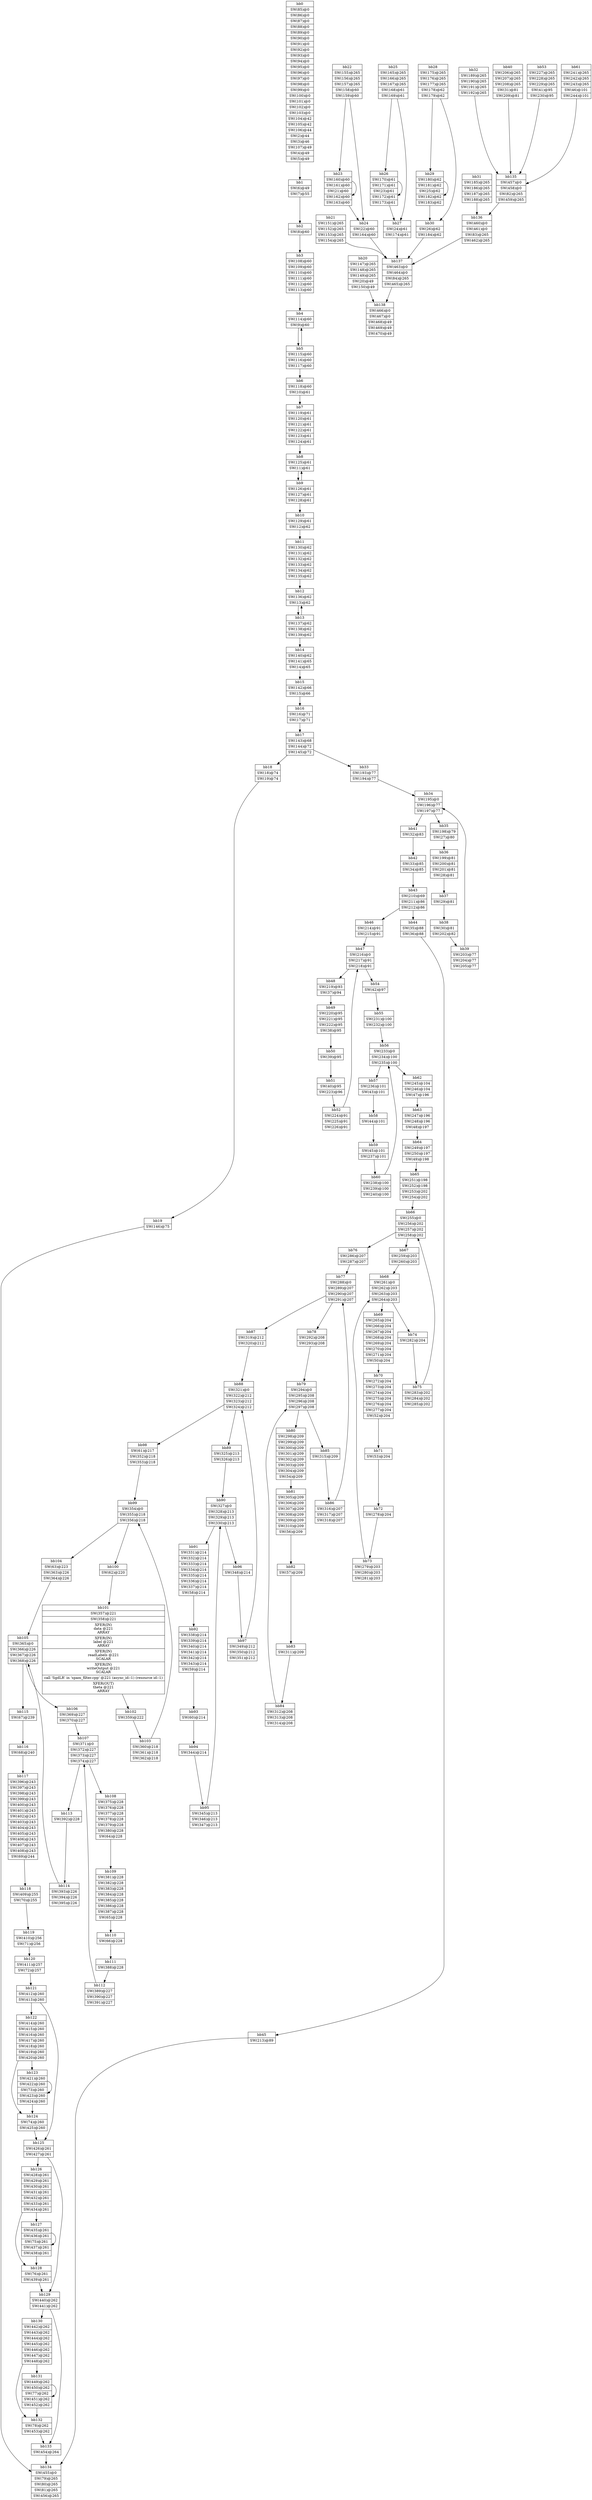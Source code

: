 digraph CDFG {
node [shape=record];
bb0 [shape=record, label = "{bb0|<x0x473a7f0>SW(85)@0\n|<x0x473a9a0>SW(86)@0\n|<x0x473c210>SW(87)@0\n|<x0x473c340>SW(88)@0\n|<x0x473c4f0>SW(89)@0\n|<x0x4739410>SW(90)@0\n|<x0x4739540>SW(91)@0\n|<x0x47396d0>SW(92)@0\n|<x0x4739800>SW(93)@0\n|<x0x473ce80>SW(94)@0\n|<x0x473cf90>SW(95)@0\n|<x0x473d0a0>SW(96)@0\n|<x0x473d190>SW(97)@0\n|<x0x473d280>SW(98)@0\n|<x0x473d370>SW(99)@0\n|<x0x473d460>SW(100)@0\n|<x0x473d550>SW(101)@0\n|<x0x473d640>SW(102)@0\n|<x0x473d7e0>SW(103)@0\n|<x0x473d980>SW(104)@42\n|<x0x473db50>SW(105)@42\n|<x0x473dc20>SW(106)@44\n|<x0x471b720>SW(2)@44\n|<x0x471bca0>SW(3)@46\n|<x0x473dd70>SW(107)@49\n|<x0x471bdf0>SW(4)@49\n|<x0x471bf60>SW(5)@49\n}"];
bb1 [shape=record, label = "{bb1|<x0x471c1a0>SW(6)@49\n|<x0x471c3f0>SW(7)@55\n}"];
bb2 [shape=record, label = "{bb2|<x0x471c6f0>SW(8)@60\n}"];
bb3 [shape=record, label = "{bb3|<x0x473e5a0>SW(108)@60\n|<x0x473e6f0>SW(109)@60\n|<x0x473ed70>SW(110)@60\n|<x0x473ef50>SW(111)@60\n|<x0x473e800>SW(112)@60\n|<x0x473ea00>SW(113)@60\n}"];
bb4 [shape=record, label = "{bb4|<x0x473f2e0>SW(114)@60\n|<x0x471c980>SW(9)@60\n}"];
bb5 [shape=record, label = "{bb5|<x0x473f520>SW(115)@60\n|<x0x473f610>SW(116)@60\n|<x0x473f7e0>SW(117)@60\n}"];
bb6 [shape=record, label = "{bb6|<x0x473fb00>SW(118)@60\n|<x0x471cd20>SW(10)@61\n}"];
bb7 [shape=record, label = "{bb7|<x0x473fe90>SW(119)@61\n|<x0x4740060>SW(120)@61\n|<x0x4740230>SW(121)@61\n|<x0x4740410>SW(122)@61\n|<x0x47405e0>SW(123)@61\n|<x0x4740fb0>SW(124)@61\n}"];
bb8 [shape=record, label = "{bb8|<x0x473f110>SW(125)@61\n|<x0x471d030>SW(11)@61\n}"];
bb9 [shape=record, label = "{bb9|<x0x4740bc0>SW(126)@61\n|<x0x4741630>SW(127)@61\n|<x0x4741720>SW(128)@61\n}"];
bb10 [shape=record, label = "{bb10|<x0x4741960>SW(129)@61\n|<x0x471d370>SW(12)@62\n}"];
bb11 [shape=record, label = "{bb11|<x0x4741bd0>SW(130)@62\n|<x0x4741da0>SW(131)@62\n|<x0x4741f70>SW(132)@62\n|<x0x4742150>SW(133)@62\n|<x0x4742240>SW(134)@62\n|<x0x4742330>SW(135)@62\n}"];
bb12 [shape=record, label = "{bb12|<x0x4742640>SW(136)@62\n|<x0x471d550>SW(13)@62\n}"];
bb13 [shape=record, label = "{bb13|<x0x47429a0>SW(137)@62\n|<x0x4742ba0>SW(138)@62\n|<x0x4742d80>SW(139)@62\n}"];
bb14 [shape=record, label = "{bb14|<x0x4742f60>SW(140)@62\n|<x0x4743170>SW(141)@65\n|<x0x471d890>SW(14)@65\n}"];
bb15 [shape=record, label = "{bb15|<x0x4743980>SW(142)@66\n|<x0x471dc70>SW(15)@66\n}"];
bb16 [shape=record, label = "{bb16|<x0x471ddd0>SW(16)@71\n|<x0x471df20>SW(17)@71\n}"];
bb17 [shape=record, label = "{bb17|<x0x4740910>SW(143)@68\n|<x0x4744330>SW(144)@72\n|<x0x47444f0>SW(145)@72\n}"];
bb18 [shape=record, label = "{bb18|<x0x471e1b0>SW(18)@74\n|<x0x471e3b0>SW(19)@74\n}"];
bb19 [shape=record, label = "{bb19|<x0x47448e0>SW(146)@75\n}"];
bb20 [shape=record, label = "{bb20|<x0x4744bf0>SW(147)@265\n|<x0x4744dd0>SW(148)@265\n|<x0x4745770>SW(149)@265\n|<x0x471e710>SW(20)@49\n|<x0x4744ec0>SW(150)@49\n}"];
bb21 [shape=record, label = "{bb21|<x0x47451d0>SW(151)@265\n|<x0x47453b0>SW(152)@265\n|<x0x4745580>SW(153)@265\n|<x0x4745e60>SW(154)@265\n}"];
bb22 [shape=record, label = "{bb22|<x0x4746080>SW(155)@265\n|<x0x4746170>SW(156)@265\n|<x0x4746260>SW(157)@265\n|<x0x4746350>SW(158)@60\n|<x0x4746520>SW(159)@60\n}"];
bb23 [shape=record, label = "{bb23|<x0x4746840>SW(160)@60\n|<x0x4746930>SW(161)@60\n|<x0x471e9b0>SW(21)@60\n|<x0x4746a50>SW(162)@60\n|<x0x4746b40>SW(163)@60\n}"];
bb24 [shape=record, label = "{bb24|<x0x471ec30>SW(22)@60\n|<x0x4746e90>SW(164)@60\n}"];
bb25 [shape=record, label = "{bb25|<x0x47471a0>SW(165)@265\n|<x0x4747380>SW(166)@265\n|<x0x4747550>SW(167)@265\n|<x0x4747610>SW(168)@61\n|<x0x47477a0>SW(169)@61\n}"];
bb26 [shape=record, label = "{bb26|<x0x4747aa0>SW(170)@61\n|<x0x4748130>SW(171)@61\n|<x0x471efa0>SW(23)@61\n|<x0x4748250>SW(172)@61\n|<x0x4748340>SW(173)@61\n}"];
bb27 [shape=record, label = "{bb27|<x0x471f1f0>SW(24)@61\n|<x0x47485b0>SW(174)@61\n}"];
bb28 [shape=record, label = "{bb28|<x0x47487f0>SW(175)@265\n|<x0x47489d0>SW(176)@265\n|<x0x4748ba0>SW(177)@265\n|<x0x4748c90>SW(178)@62\n|<x0x4748d80>SW(179)@62\n}"];
bb29 [shape=record, label = "{bb29|<x0x4748fc0>SW(180)@62\n|<x0x47491b0>SW(181)@62\n|<x0x471f4d0>SW(25)@62\n|<x0x47493e0>SW(182)@62\n|<x0x47495c0>SW(183)@62\n}"];
bb30 [shape=record, label = "{bb30|<x0x471f750>SW(26)@62\n|<x0x4749680>SW(184)@62\n}"];
bb31 [shape=record, label = "{bb31|<x0x4749900>SW(185)@265\n|<x0x4749ac0>SW(186)@265\n|<x0x4749c90>SW(187)@265\n|<x0x474a7d0>SW(188)@265\n}"];
bb32 [shape=record, label = "{bb32|<x0x4743bc0>SW(189)@265\n|<x0x4743da0>SW(190)@265\n|<x0x4743f70>SW(191)@265\n|<x0x4744140>SW(192)@265\n}"];
bb33 [shape=record, label = "{bb33|<x0x474b9b0>SW(193)@77\n|<x0x474bb40>SW(194)@77\n}"];
bb34 [shape=record, label = "{bb34|<x0x474bc80>SW(195)@0\n|<x0x474be20>SW(196)@77\n|<x0x474c020>SW(197)@77\n}"];
bb35 [shape=record, label = "{bb35|<x0x474c320>SW(198)@79\n|<x0x47202f0>SW(27)@80\n}"];
bb36 [shape=record, label = "{bb36|<x0x474cee0>SW(199)@81\n|<x0x474cfd0>SW(200)@81\n|<x0x474d0c0>SW(201)@81\n|<x0x47205e0>SW(28)@81\n}"];
bb37 [shape=record, label = "{bb37|<x0x4720740>SW(29)@81\n}"];
bb38 [shape=record, label = "{bb38|<x0x47208a0>SW(30)@81\n|<x0x474d4e0>SW(202)@82\n}"];
bb39 [shape=record, label = "{bb39|<x0x474d7f0>SW(203)@77\n|<x0x474d8e0>SW(204)@77\n|<x0x474d9d0>SW(205)@77\n}"];
bb40 [shape=record, label = "{bb40|<x0x474dc10>SW(206)@265\n|<x0x474ddf0>SW(207)@265\n|<x0x474dfc0>SW(208)@265\n|<x0x4720bc0>SW(31)@81\n|<x0x474e1c0>SW(209)@81\n}"];
bb41 [shape=record, label = "{bb41|<x0x4720e40>SW(32)@83\n}"];
bb42 [shape=record, label = "{bb42|<x0x4721030>SW(33)@85\n|<x0x4721210>SW(34)@85\n}"];
bb43 [shape=record, label = "{bb43|<x0x474e800>SW(210)@69\n|<x0x474ea10>SW(211)@86\n|<x0x474ebf0>SW(212)@86\n}"];
bb44 [shape=record, label = "{bb44|<x0x4721590>SW(35)@88\n|<x0x47216d0>SW(36)@88\n}"];
bb45 [shape=record, label = "{bb45|<x0x474f190>SW(213)@89\n}"];
bb46 [shape=record, label = "{bb46|<x0x474f3d0>SW(214)@91\n|<x0x474f5d0>SW(215)@91\n}"];
bb47 [shape=record, label = "{bb47|<x0x474f8e0>SW(216)@0\n|<x0x474f9d0>SW(217)@91\n|<x0x474fac0>SW(218)@91\n}"];
bb48 [shape=record, label = "{bb48|<x0x474fd00>SW(219)@93\n|<x0x4721a30>SW(37)@94\n}"];
bb49 [shape=record, label = "{bb49|<x0x4750080>SW(220)@95\n|<x0x4750250>SW(221)@95\n|<x0x4750450>SW(222)@95\n|<x0x4721dd0>SW(38)@95\n}"];
bb50 [shape=record, label = "{bb50|<x0x4722060>SW(39)@95\n}"];
bb51 [shape=record, label = "{bb51|<x0x4722920>SW(40)@95\n|<x0x4750950>SW(223)@96\n}"];
bb52 [shape=record, label = "{bb52|<x0x4750c60>SW(224)@91\n|<x0x4750e30>SW(225)@91\n|<x0x47514d0>SW(226)@91\n}"];
bb53 [shape=record, label = "{bb53|<x0x4751710>SW(227)@265\n|<x0x4751800>SW(228)@265\n|<x0x47518f0>SW(229)@265\n|<x0x4722b20>SW(41)@95\n|<x0x4751a10>SW(230)@95\n}"];
bb54 [shape=record, label = "{bb54|<x0x4722c80>SW(42)@97\n}"];
bb55 [shape=record, label = "{bb55|<x0x4751ea0>SW(231)@100\n|<x0x4751f90>SW(232)@100\n}"];
bb56 [shape=record, label = "{bb56|<x0x47521d0>SW(233)@0\n|<x0x4752370>SW(234)@100\n|<x0x4752510>SW(235)@100\n}"];
bb57 [shape=record, label = "{bb57|<x0x4752830>SW(236)@101\n|<x0x4722f20>SW(43)@101\n}"];
bb58 [shape=record, label = "{bb58|<x0x47231d0>SW(44)@101\n}"];
bb59 [shape=record, label = "{bb59|<x0x4723330>SW(45)@101\n|<x0x4752d60>SW(237)@101\n}"];
bb60 [shape=record, label = "{bb60|<x0x4753070>SW(238)@100\n|<x0x4753230>SW(239)@100\n|<x0x47537a0>SW(240)@100\n}"];
bb61 [shape=record, label = "{bb61|<x0x4753a80>SW(241)@265\n|<x0x4753b70>SW(242)@265\n|<x0x4753c60>SW(243)@265\n|<x0x4723530>SW(46)@101\n|<x0x4753e60>SW(244)@101\n}"];
bb62 [shape=record, label = "{bb62|<x0x4754170>SW(245)@104\n|<x0x4754380>SW(246)@104\n|<x0x47237b0>SW(47)@196\n}"];
bb63 [shape=record, label = "{bb63|<x0x47545f0>SW(247)@196\n|<x0x47547d0>SW(248)@196\n|<x0x4723ac0>SW(48)@197\n}"];
bb64 [shape=record, label = "{bb64|<x0x4757b00>SW(249)@197\n|<x0x4757ce0>SW(250)@197\n|<x0x4723dc0>SW(49)@198\n}"];
bb65 [shape=record, label = "{bb65|<x0x4754ce0>SW(251)@198\n|<x0x4754da0>SW(252)@198\n|<x0x4754f30>SW(253)@202\n|<x0x4755130>SW(254)@202\n}"];
bb66 [shape=record, label = "{bb66|<x0x4755440>SW(255)@0\n|<x0x474a950>SW(256)@202\n|<x0x474aad0>SW(257)@202\n|<x0x474aca0>SW(258)@202\n}"];
bb67 [shape=record, label = "{bb67|<x0x474afc0>SW(259)@203\n|<x0x474b1c0>SW(260)@203\n}"];
bb68 [shape=record, label = "{bb68|<x0x474b4d0>SW(261)@0\n|<x0x474b670>SW(262)@203\n|<x0x47581d0>SW(263)@203\n|<x0x4758290>SW(264)@203\n}"];
bb69 [shape=record, label = "{bb69|<x0x47584d0>SW(265)@204\n|<x0x47585c0>SW(266)@204\n|<x0x47586b0>SW(267)@204\n|<x0x47588a0>SW(268)@204\n|<x0x4758a70>SW(269)@204\n|<x0x4758c40>SW(270)@204\n|<x0x4758d30>SW(271)@204\n|<x0x4724090>SW(50)@204\n}"];
bb70 [shape=record, label = "{bb70|<x0x4758fa0>SW(272)@204\n|<x0x4759130>SW(273)@204\n|<x0x47592f0>SW(274)@204\n|<x0x4759550>SW(275)@204\n|<x0x47596e0>SW(276)@204\n|<x0x475a0b0>SW(277)@204\n|<x0x4724ea0>SW(52)@204\n}"];
bb71 [shape=record, label = "{bb71|<x0x4725010>SW(53)@204\n}"];
bb72 [shape=record, label = "{bb72|<x0x4759b70>SW(278)@204\n}"];
bb73 [shape=record, label = "{bb73|<x0x4759e80>SW(279)@203\n|<x0x475a220>SW(280)@203\n|<x0x475a310>SW(281)@203\n}"];
bb74 [shape=record, label = "{bb74|<x0x475a550>SW(282)@204\n}"];
bb75 [shape=record, label = "{bb75|<x0x475a790>SW(283)@202\n|<x0x475a960>SW(284)@202\n|<x0x475ab60>SW(285)@202\n}"];
bb76 [shape=record, label = "{bb76|<x0x475ae80>SW(286)@207\n|<x0x475af70>SW(287)@207\n}"];
bb77 [shape=record, label = "{bb77|<x0x475b280>SW(288)@0\n|<x0x475b420>SW(289)@207\n|<x0x475b5c0>SW(290)@207\n|<x0x475b790>SW(291)@207\n}"];
bb78 [shape=record, label = "{bb78|<x0x475bab0>SW(292)@208\n|<x0x475bcb0>SW(293)@208\n}"];
bb79 [shape=record, label = "{bb79|<x0x475bfc0>SW(294)@0\n|<x0x475c160>SW(295)@208\n|<x0x475c880>SW(296)@208\n|<x0x475c970>SW(297)@208\n}"];
bb80 [shape=record, label = "{bb80|<x0x475cbb0>SW(298)@209\n|<x0x475cca0>SW(299)@209\n|<x0x475cd90>SW(300)@209\n|<x0x475cf80>SW(301)@209\n|<x0x475d150>SW(302)@209\n|<x0x475d320>SW(303)@209\n|<x0x475d410>SW(304)@209\n|<x0x4725670>SW(54)@209\n}"];
bb81 [shape=record, label = "{bb81|<x0x475d680>SW(305)@209\n|<x0x475d810>SW(306)@209\n|<x0x475d9a0>SW(307)@209\n|<x0x475dc60>SW(308)@209\n|<x0x475ddb0>SW(309)@209\n|<x0x475e780>SW(310)@209\n|<x0x4725b10>SW(56)@209\n}"];
bb82 [shape=record, label = "{bb82|<x0x4725c80>SW(57)@209\n}"];
bb83 [shape=record, label = "{bb83|<x0x475e150>SW(311)@209\n}"];
bb84 [shape=record, label = "{bb84|<x0x475e460>SW(312)@208\n|<x0x475ed70>SW(313)@208\n|<x0x475ee60>SW(314)@208\n}"];
bb85 [shape=record, label = "{bb85|<x0x475f0a0>SW(315)@209\n}"];
bb86 [shape=record, label = "{bb86|<x0x475f2e0>SW(316)@207\n|<x0x475f4b0>SW(317)@207\n|<x0x475f6b0>SW(318)@207\n}"];
bb87 [shape=record, label = "{bb87|<x0x475f9d0>SW(319)@212\n|<x0x475fac0>SW(320)@212\n}"];
bb88 [shape=record, label = "{bb88|<x0x475fdd0>SW(321)@0\n|<x0x475ff70>SW(322)@212\n|<x0x4760110>SW(323)@212\n|<x0x47602e0>SW(324)@212\n}"];
bb89 [shape=record, label = "{bb89|<x0x4760600>SW(325)@213\n|<x0x4760800>SW(326)@213\n}"];
bb90 [shape=record, label = "{bb90|<x0x4760b10>SW(327)@0\n|<x0x4760bd0>SW(328)@213\n|<x0x47613e0>SW(329)@213\n|<x0x47614d0>SW(330)@213\n}"];
bb91 [shape=record, label = "{bb91|<x0x4761710>SW(331)@214\n|<x0x4761800>SW(332)@214\n|<x0x47618f0>SW(333)@214\n|<x0x4761ae0>SW(334)@214\n|<x0x4761cb0>SW(335)@214\n|<x0x4761e80>SW(336)@214\n|<x0x4761f70>SW(337)@214\n|<x0x4726490>SW(58)@214\n}"];
bb92 [shape=record, label = "{bb92|<x0x47621e0>SW(338)@214\n|<x0x47623b0>SW(339)@214\n|<x0x4762570>SW(340)@214\n|<x0x4762740>SW(341)@214\n|<x0x4762910>SW(342)@214\n|<x0x4762b10>SW(343)@214\n|<x0x4726840>SW(59)@214\n}"];
bb93 [shape=record, label = "{bb93|<x0x4726ac0>SW(60)@214\n}"];
bb94 [shape=record, label = "{bb94|<x0x4762ed0>SW(344)@214\n}"];
bb95 [shape=record, label = "{bb95|<x0x47631e0>SW(345)@213\n|<x0x47638c0>SW(346)@213\n|<x0x47639b0>SW(347)@213\n}"];
bb96 [shape=record, label = "{bb96|<x0x4763bf0>SW(348)@214\n}"];
bb97 [shape=record, label = "{bb97|<x0x4763e30>SW(349)@212\n|<x0x4764000>SW(350)@212\n|<x0x4764200>SW(351)@212\n}"];
bb98 [shape=record, label = "{bb98|<x0x4727650>SW(61)@217\n|<x0x4764550>SW(352)@218\n|<x0x4764750>SW(353)@218\n}"];
bb99 [shape=record, label = "{bb99|<x0x4764a60>SW(354)@0\n|<x0x4764c00>SW(355)@218\n|<x0x4764da0>SW(356)@218\n}"];
bb100 [shape=record, label = "{bb100|<x0x4727910>SW(62)@220\n}"];
bb101 [shape=record, label = "{bb101|<x0x4764ff0>SW(357)@221\n|<x0x47651c0>SW(358)@221\n|<x0x477db30>XFER(IN)\ndata @221\nARRAY\n|<x0x477dc00>XFER(IN)\nlabel @221\nARRAY\n|<x0x477de40>XFER(IN)\nreadLabels @221\nSCALAR\n|<x0x477df60>XFER(IN)\nwriteOutput @221\nSCALAR\n|<x0x4706e80>call 'SgdLR' in 'spam_filter.cpp' @221 (async_id:-1) (resource id:-1)\n|<x0x477dd20>XFER(OUT)\ntheta @221\nARRAY\n}"];
bb102 [shape=record, label = "{bb102|<x0x4765510>SW(359)@222\n}"];
bb103 [shape=record, label = "{bb103|<x0x4765f40>SW(360)@218\n|<x0x4766030>SW(361)@218\n|<x0x4766120>SW(362)@218\n}"];
bb104 [shape=record, label = "{bb104|<x0x4728530>SW(63)@223\n|<x0x4766390>SW(363)@226\n|<x0x4766590>SW(364)@226\n}"];
bb105 [shape=record, label = "{bb105|<x0x47668a0>SW(365)@0\n|<x0x4766990>SW(366)@226\n|<x0x4766a80>SW(367)@226\n|<x0x4766b70>SW(368)@226\n}"];
bb106 [shape=record, label = "{bb106|<x0x4766e90>SW(369)@227\n|<x0x4767090>SW(370)@227\n}"];
bb107 [shape=record, label = "{bb107|<x0x47673a0>SW(371)@0\n|<x0x4767540>SW(372)@227\n|<x0x4767600>SW(373)@227\n|<x0x4767790>SW(374)@227\n}"];
bb108 [shape=record, label = "{bb108|<x0x4767a90>SW(375)@228\n|<x0x4768240>SW(376)@228\n|<x0x47683d0>SW(377)@228\n|<x0x47684a0>SW(378)@228\n|<x0x4768590>SW(379)@228\n|<x0x4768680>SW(380)@228\n|<x0x47288b0>SW(64)@228\n}"];
bb109 [shape=record, label = "{bb109|<x0x47688f0>SW(381)@228\n|<x0x4768ac0>SW(382)@228\n|<x0x4768cc0>SW(383)@228\n|<x0x4768db0>SW(384)@228\n|<x0x4768ea0>SW(385)@228\n|<x0x4768f90>SW(386)@228\n|<x0x4769160>SW(387)@228\n|<x0x4728ba0>SW(65)@228\n}"];
bb110 [shape=record, label = "{bb110|<x0x4728d20>SW(66)@228\n}"];
bb111 [shape=record, label = "{bb111|<x0x4769630>SW(388)@228\n}"];
bb112 [shape=record, label = "{bb112|<x0x4769940>SW(389)@227\n|<x0x4769a00>SW(390)@227\n|<x0x4769b90>SW(391)@227\n}"];
bb113 [shape=record, label = "{bb113|<x0x4769eb0>SW(392)@228\n}"];
bb114 [shape=record, label = "{bb114|<x0x476a870>SW(393)@226\n|<x0x476a960>SW(394)@226\n|<x0x476aa50>SW(395)@226\n}"];
bb115 [shape=record, label = "{bb115|<x0x4729970>SW(67)@239\n}"];
bb116 [shape=record, label = "{bb116|<x0x4729ab0>SW(68)@240\n}"];
bb117 [shape=record, label = "{bb117|<x0x476af90>SW(396)@243\n|<x0x476b190>SW(397)@243\n|<x0x476b280>SW(398)@243\n|<x0x476b370>SW(399)@243\n|<x0x476b460>SW(400)@243\n|<x0x476b630>SW(401)@243\n|<x0x476b800>SW(402)@243\n|<x0x476ba00>SW(403)@243\n|<x0x476bbd0>SW(404)@243\n|<x0x476c570>SW(405)@243\n|<x0x476bc90>SW(406)@243\n|<x0x476be20>SW(407)@243\n|<x0x476bff0>SW(408)@243\n|<x0x4729c30>SW(69)@244\n}"];
bb118 [shape=record, label = "{bb118|<x0x476c370>SW(409)@255\n|<x0x4729d70>SW(70)@255\n}"];
bb119 [shape=record, label = "{bb119|<x0x476cfd0>SW(410)@256\n|<x0x4729fa0>SW(71)@256\n}"];
bb120 [shape=record, label = "{bb120|<x0x476d240>SW(411)@257\n|<x0x472a1f0>SW(72)@257\n}"];
bb121 [shape=record, label = "{bb121|<x0x476d4b0>SW(412)@260\n|<x0x476d690>SW(413)@260\n}"];
bb122 [shape=record, label = "{bb122|<x0x476d9b0>SW(414)@260\n|<x0x476daa0>SW(415)@260\n|<x0x476dc80>SW(416)@260\n|<x0x476de50>SW(417)@260\n|<x0x476e020>SW(418)@260\n|<x0x476e220>SW(419)@260\n|<x0x476e400>SW(420)@260\n}"];
bb123 [shape=record, label = "{bb123|<x0x476e720>SW(421)@260\n|<x0x476e910>SW(422)@260\n|<x0x472a5a0>SW(73)@260\n|<x0x476eb40>SW(423)@260\n|<x0x476ed20>SW(424)@260\n}"];
bb124 [shape=record, label = "{bb124|<x0x472a6e0>SW(74)@260\n|<x0x476f530>SW(425)@260\n}"];
bb125 [shape=record, label = "{bb125|<x0x476f770>SW(426)@261\n|<x0x476f860>SW(427)@261\n}"];
bb126 [shape=record, label = "{bb126|<x0x476fb80>SW(428)@261\n|<x0x476fd60>SW(429)@261\n|<x0x476ff40>SW(430)@261\n|<x0x4770030>SW(431)@261\n|<x0x4770120>SW(432)@261\n|<x0x4770320>SW(433)@261\n|<x0x47704f0>SW(434)@261\n}"];
bb127 [shape=record, label = "{bb127|<x0x4770810>SW(435)@261\n|<x0x47711d0>SW(436)@261\n|<x0x472aa60>SW(75)@261\n|<x0x4770930>SW(437)@261\n|<x0x4770ae0>SW(438)@261\n}"];
bb128 [shape=record, label = "{bb128|<x0x472acd0>SW(76)@261\n|<x0x4770e30>SW(439)@261\n}"];
bb129 [shape=record, label = "{bb129|<x0x4755ef0>SW(440)@262\n|<x0x4755fc0>SW(441)@262\n}"];
bb130 [shape=record, label = "{bb130|<x0x47562e0>SW(442)@262\n|<x0x47564c0>SW(443)@262\n|<x0x47565b0>SW(444)@262\n|<x0x47566a0>SW(445)@262\n|<x0x4756790>SW(446)@262\n|<x0x4756990>SW(447)@262\n|<x0x4756b70>SW(448)@262\n}"];
bb131 [shape=record, label = "{bb131|<x0x4756e90>SW(449)@262\n|<x0x4757850>SW(450)@262\n|<x0x472b050>SW(77)@262\n|<x0x4756fb0>SW(451)@262\n|<x0x4757170>SW(452)@262\n}"];
bb132 [shape=record, label = "{bb132|<x0x472b170>SW(78)@262\n|<x0x47574c0>SW(453)@262\n}"];
bb133 [shape=record, label = "{bb133|<x0x4771920>SW(454)@264\n}"];
bb134 [shape=record, label = "{bb134|<x0x4771b60>SW(455)@0\n|<x0x472b430>SW(79)@265\n|<x0x472b720>SW(80)@265\n|<x0x472bbf0>SW(81)@265\n|<x0x4771ce0>SW(456)@265\n}"];
bb135 [shape=record, label = "{bb135|<x0x4771f20>SW(457)@0\n|<x0x47720e0>SW(458)@0\n|<x0x472bd30>SW(82)@265\n|<x0x47722a0>SW(459)@265\n}"];
bb136 [shape=record, label = "{bb136|<x0x4772580>SW(460)@0\n|<x0x4772720>SW(461)@0\n|<x0x472be70>SW(83)@265\n|<x0x47728c0>SW(462)@265\n}"];
bb137 [shape=record, label = "{bb137|<x0x4772ba0>SW(463)@0\n|<x0x4772d70>SW(464)@0\n|<x0x472c140>SW(84)@265\n|<x0x47736d0>SW(465)@265\n}"];
bb138 [shape=record, label = "{bb138|<x0x4772fb0>SW(466)@0\n|<x0x4773150>SW(467)@0\n|<x0x47732f0>SW(468)@49\n|<x0x4773480>SW(469)@49\n|<x0x47777c0>SW(470)@49\n}"];
bb0 -> bb1
bb1 -> bb2
bb2 -> bb3
bb3 -> bb4
bb4 -> bb5
bb5 -> bb6
bb5 -> bb4
bb6 -> bb7
bb7 -> bb8
bb8 -> bb9
bb9 -> bb10
bb9 -> bb8
bb10 -> bb11
bb11 -> bb12
bb12 -> bb13
bb13 -> bb14
bb13 -> bb12
bb14 -> bb15
bb15 -> bb16
bb16 -> bb17
bb17 -> bb33
bb17 -> bb18
bb18 -> bb19
bb19 -> bb134
bb20 -> bb138
bb21 -> bb137
bb22 -> bb24
bb22 -> bb23
bb23 -> bb24
bb23 -> bb23
bb24 -> bb137
bb25 -> bb27
bb25 -> bb26
bb26 -> bb27
bb26 -> bb26
bb27 -> bb137
bb28 -> bb30
bb28 -> bb29
bb29 -> bb30
bb29 -> bb29
bb30 -> bb137
bb31 -> bb136
bb32 -> bb135
bb33 -> bb34
bb34 -> bb35
bb34 -> bb41
bb35 -> bb36
bb36 -> bb37
bb37 -> bb38
bb38 -> bb39
bb39 -> bb34
bb40 -> bb135
bb41 -> bb42
bb42 -> bb43
bb43 -> bb46
bb43 -> bb44
bb44 -> bb45
bb45 -> bb134
bb46 -> bb47
bb47 -> bb48
bb47 -> bb54
bb48 -> bb49
bb49 -> bb50
bb50 -> bb51
bb51 -> bb52
bb52 -> bb47
bb53 -> bb135
bb54 -> bb55
bb55 -> bb56
bb56 -> bb57
bb56 -> bb62
bb57 -> bb58
bb58 -> bb59
bb59 -> bb60
bb60 -> bb56
bb61 -> bb135
bb62 -> bb63
bb63 -> bb64
bb64 -> bb65
bb65 -> bb66
bb66 -> bb67
bb66 -> bb76
bb67 -> bb68
bb68 -> bb69
bb68 -> bb74
bb69 -> bb70
bb70 -> bb71
bb71 -> bb72
bb72 -> bb73
bb73 -> bb68
bb74 -> bb75
bb75 -> bb66
bb76 -> bb77
bb77 -> bb78
bb77 -> bb87
bb78 -> bb79
bb79 -> bb80
bb79 -> bb85
bb80 -> bb81
bb81 -> bb82
bb82 -> bb83
bb83 -> bb84
bb84 -> bb79
bb85 -> bb86
bb86 -> bb77
bb87 -> bb88
bb88 -> bb89
bb88 -> bb98
bb89 -> bb90
bb90 -> bb91
bb90 -> bb96
bb91 -> bb92
bb92 -> bb93
bb93 -> bb94
bb94 -> bb95
bb95 -> bb90
bb96 -> bb97
bb97 -> bb88
bb98 -> bb99
bb99 -> bb100
bb99 -> bb104
bb100 -> bb101
bb101 -> bb102
bb102 -> bb103
bb103 -> bb99
bb104 -> bb105
bb105 -> bb106
bb105 -> bb115
bb106 -> bb107
bb107 -> bb108
bb107 -> bb113
bb108 -> bb109
bb109 -> bb110
bb110 -> bb111
bb111 -> bb112
bb112 -> bb107
bb113 -> bb114
bb114 -> bb105
bb115 -> bb116
bb116 -> bb117
bb117 -> bb118
bb118 -> bb119
bb119 -> bb120
bb120 -> bb121
bb121 -> bb125
bb121 -> bb122
bb122 -> bb124
bb122 -> bb123
bb123 -> bb124
bb123 -> bb123
bb124 -> bb125
bb125 -> bb129
bb125 -> bb126
bb126 -> bb128
bb126 -> bb127
bb127 -> bb128
bb127 -> bb127
bb128 -> bb129
bb129 -> bb133
bb129 -> bb130
bb130 -> bb132
bb130 -> bb131
bb131 -> bb132
bb131 -> bb131
bb132 -> bb133
bb133 -> bb134
bb135 -> bb136
bb136 -> bb137
bb137 -> bb138
}
